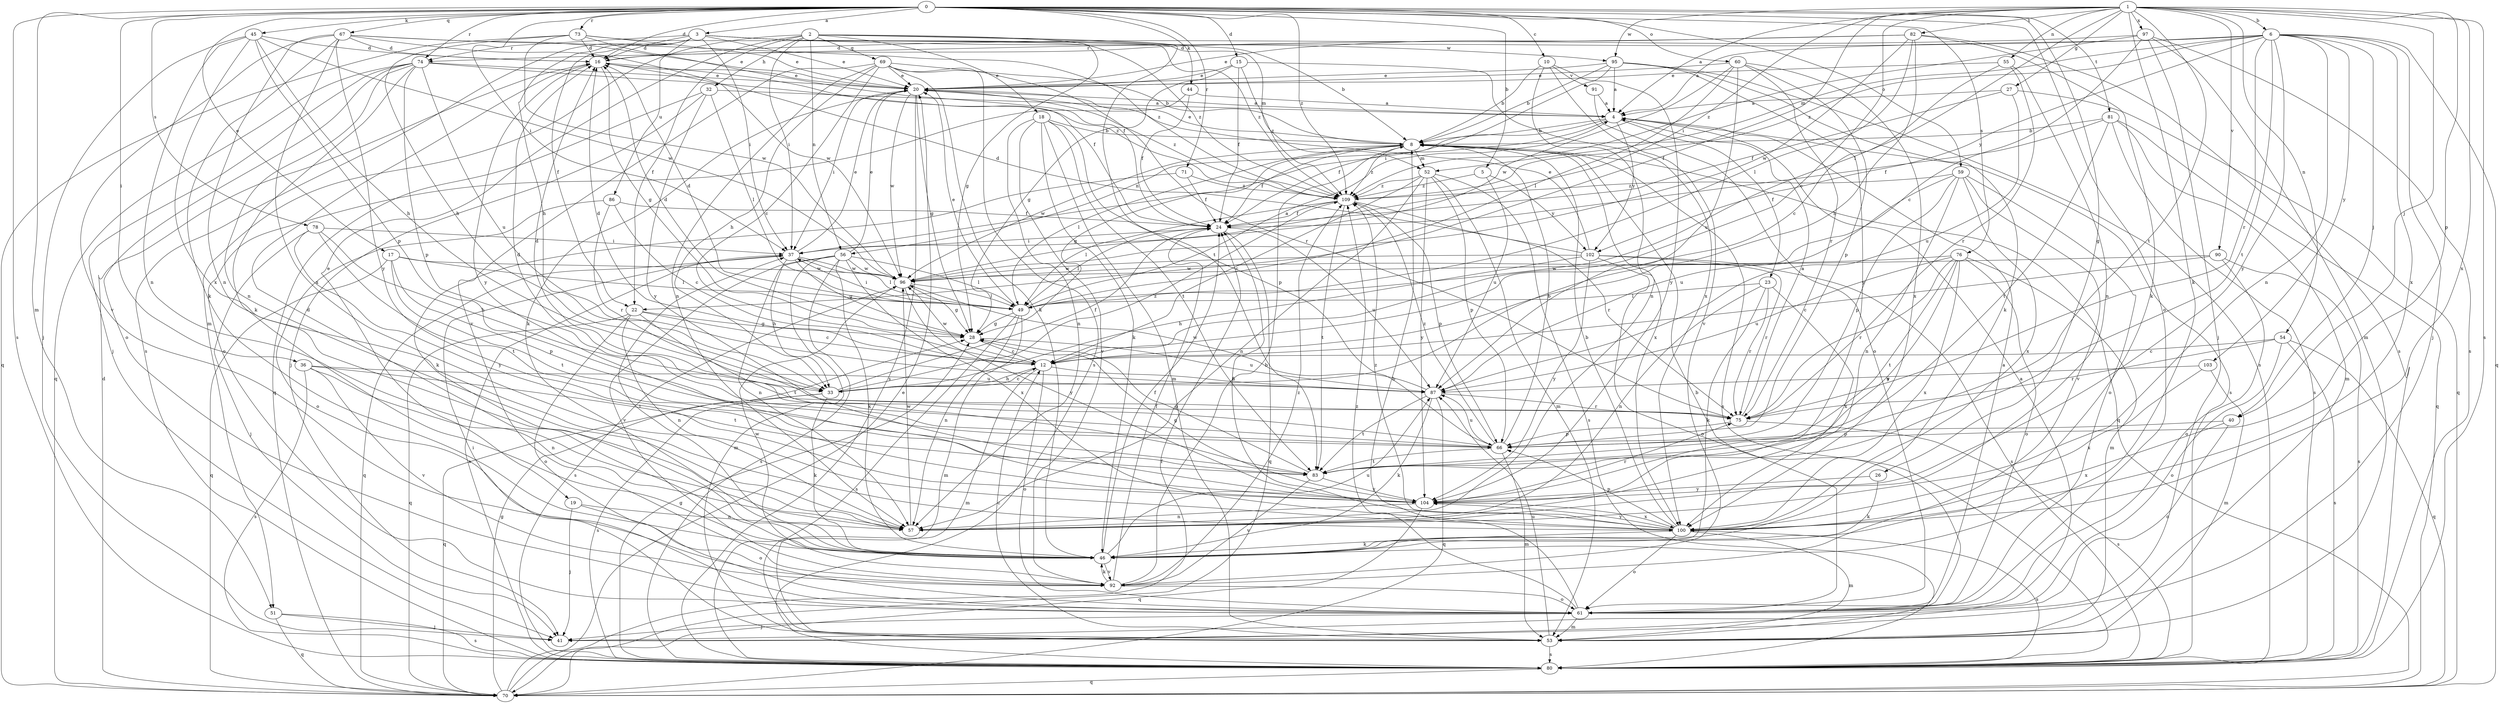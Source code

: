 strict digraph  {
0;
1;
2;
3;
4;
5;
6;
8;
10;
12;
15;
16;
17;
18;
19;
20;
22;
23;
24;
26;
27;
28;
32;
33;
36;
37;
40;
41;
44;
45;
46;
49;
51;
52;
53;
54;
55;
56;
57;
59;
60;
61;
66;
67;
69;
70;
71;
73;
74;
75;
76;
78;
80;
81;
82;
83;
86;
87;
90;
91;
92;
95;
96;
97;
100;
102;
103;
104;
109;
0 -> 3  [label=a];
0 -> 5  [label=b];
0 -> 10  [label=c];
0 -> 15  [label=d];
0 -> 16  [label=d];
0 -> 17  [label=e];
0 -> 26  [label=g];
0 -> 36  [label=i];
0 -> 37  [label=i];
0 -> 44  [label=k];
0 -> 45  [label=k];
0 -> 51  [label=m];
0 -> 59  [label=o];
0 -> 60  [label=o];
0 -> 61  [label=o];
0 -> 67  [label=q];
0 -> 71  [label=r];
0 -> 73  [label=r];
0 -> 74  [label=r];
0 -> 76  [label=s];
0 -> 78  [label=s];
0 -> 80  [label=s];
0 -> 81  [label=t];
0 -> 109  [label=z];
1 -> 4  [label=a];
1 -> 6  [label=b];
1 -> 12  [label=c];
1 -> 22  [label=f];
1 -> 27  [label=g];
1 -> 37  [label=i];
1 -> 40  [label=j];
1 -> 46  [label=k];
1 -> 49  [label=l];
1 -> 54  [label=n];
1 -> 55  [label=n];
1 -> 66  [label=p];
1 -> 80  [label=s];
1 -> 82  [label=t];
1 -> 83  [label=t];
1 -> 90  [label=v];
1 -> 95  [label=w];
1 -> 97  [label=x];
1 -> 100  [label=x];
2 -> 8  [label=b];
2 -> 18  [label=e];
2 -> 19  [label=e];
2 -> 22  [label=f];
2 -> 28  [label=g];
2 -> 32  [label=h];
2 -> 37  [label=i];
2 -> 51  [label=m];
2 -> 56  [label=n];
2 -> 69  [label=q];
2 -> 83  [label=t];
3 -> 16  [label=d];
3 -> 20  [label=e];
3 -> 22  [label=f];
3 -> 33  [label=h];
3 -> 37  [label=i];
3 -> 52  [label=m];
3 -> 74  [label=r];
3 -> 80  [label=s];
3 -> 86  [label=u];
3 -> 95  [label=w];
3 -> 109  [label=z];
4 -> 8  [label=b];
4 -> 23  [label=f];
4 -> 24  [label=f];
4 -> 56  [label=n];
4 -> 80  [label=s];
4 -> 102  [label=y];
5 -> 87  [label=u];
5 -> 102  [label=y];
5 -> 109  [label=z];
6 -> 4  [label=a];
6 -> 40  [label=j];
6 -> 41  [label=j];
6 -> 52  [label=m];
6 -> 57  [label=n];
6 -> 70  [label=q];
6 -> 74  [label=r];
6 -> 75  [label=r];
6 -> 83  [label=t];
6 -> 100  [label=x];
6 -> 102  [label=y];
6 -> 103  [label=y];
6 -> 104  [label=y];
6 -> 109  [label=z];
8 -> 20  [label=e];
8 -> 24  [label=f];
8 -> 28  [label=g];
8 -> 49  [label=l];
8 -> 52  [label=m];
8 -> 70  [label=q];
8 -> 80  [label=s];
8 -> 96  [label=w];
8 -> 100  [label=x];
8 -> 109  [label=z];
10 -> 8  [label=b];
10 -> 57  [label=n];
10 -> 91  [label=v];
10 -> 92  [label=v];
10 -> 104  [label=y];
12 -> 16  [label=d];
12 -> 33  [label=h];
12 -> 53  [label=m];
12 -> 61  [label=o];
12 -> 87  [label=u];
12 -> 96  [label=w];
15 -> 20  [label=e];
15 -> 24  [label=f];
15 -> 28  [label=g];
15 -> 100  [label=x];
15 -> 109  [label=z];
16 -> 20  [label=e];
16 -> 24  [label=f];
16 -> 28  [label=g];
16 -> 104  [label=y];
17 -> 49  [label=l];
17 -> 66  [label=p];
17 -> 70  [label=q];
17 -> 83  [label=t];
17 -> 96  [label=w];
18 -> 8  [label=b];
18 -> 46  [label=k];
18 -> 53  [label=m];
18 -> 57  [label=n];
18 -> 66  [label=p];
18 -> 83  [label=t];
18 -> 92  [label=v];
19 -> 41  [label=j];
19 -> 57  [label=n];
19 -> 61  [label=o];
20 -> 4  [label=a];
20 -> 28  [label=g];
20 -> 37  [label=i];
20 -> 46  [label=k];
20 -> 80  [label=s];
20 -> 96  [label=w];
20 -> 109  [label=z];
22 -> 12  [label=c];
22 -> 28  [label=g];
22 -> 57  [label=n];
22 -> 61  [label=o];
22 -> 70  [label=q];
22 -> 83  [label=t];
23 -> 46  [label=k];
23 -> 49  [label=l];
23 -> 57  [label=n];
23 -> 75  [label=r];
23 -> 100  [label=x];
24 -> 37  [label=i];
24 -> 49  [label=l];
24 -> 70  [label=q];
24 -> 87  [label=u];
26 -> 46  [label=k];
26 -> 104  [label=y];
27 -> 4  [label=a];
27 -> 24  [label=f];
27 -> 70  [label=q];
27 -> 87  [label=u];
28 -> 12  [label=c];
28 -> 16  [label=d];
28 -> 87  [label=u];
32 -> 4  [label=a];
32 -> 41  [label=j];
32 -> 49  [label=l];
32 -> 70  [label=q];
32 -> 104  [label=y];
33 -> 12  [label=c];
33 -> 24  [label=f];
33 -> 46  [label=k];
33 -> 70  [label=q];
33 -> 80  [label=s];
33 -> 109  [label=z];
36 -> 57  [label=n];
36 -> 80  [label=s];
36 -> 83  [label=t];
36 -> 87  [label=u];
36 -> 92  [label=v];
37 -> 20  [label=e];
37 -> 28  [label=g];
37 -> 33  [label=h];
37 -> 49  [label=l];
37 -> 70  [label=q];
37 -> 80  [label=s];
37 -> 96  [label=w];
40 -> 61  [label=o];
40 -> 66  [label=p];
40 -> 100  [label=x];
41 -> 4  [label=a];
44 -> 4  [label=a];
44 -> 24  [label=f];
44 -> 61  [label=o];
45 -> 16  [label=d];
45 -> 33  [label=h];
45 -> 41  [label=j];
45 -> 57  [label=n];
45 -> 66  [label=p];
45 -> 96  [label=w];
45 -> 100  [label=x];
46 -> 16  [label=d];
46 -> 24  [label=f];
46 -> 37  [label=i];
46 -> 87  [label=u];
46 -> 92  [label=v];
49 -> 4  [label=a];
49 -> 16  [label=d];
49 -> 20  [label=e];
49 -> 28  [label=g];
49 -> 37  [label=i];
49 -> 53  [label=m];
49 -> 57  [label=n];
49 -> 80  [label=s];
51 -> 41  [label=j];
51 -> 70  [label=q];
51 -> 80  [label=s];
52 -> 12  [label=c];
52 -> 53  [label=m];
52 -> 57  [label=n];
52 -> 66  [label=p];
52 -> 80  [label=s];
52 -> 104  [label=y];
52 -> 109  [label=z];
53 -> 8  [label=b];
53 -> 12  [label=c];
53 -> 37  [label=i];
53 -> 80  [label=s];
53 -> 87  [label=u];
54 -> 12  [label=c];
54 -> 61  [label=o];
54 -> 70  [label=q];
54 -> 75  [label=r];
54 -> 80  [label=s];
55 -> 12  [label=c];
55 -> 20  [label=e];
55 -> 57  [label=n];
55 -> 75  [label=r];
56 -> 20  [label=e];
56 -> 46  [label=k];
56 -> 49  [label=l];
56 -> 53  [label=m];
56 -> 57  [label=n];
56 -> 80  [label=s];
56 -> 92  [label=v];
56 -> 96  [label=w];
56 -> 100  [label=x];
57 -> 96  [label=w];
59 -> 57  [label=n];
59 -> 61  [label=o];
59 -> 66  [label=p];
59 -> 87  [label=u];
59 -> 92  [label=v];
59 -> 100  [label=x];
59 -> 109  [label=z];
60 -> 20  [label=e];
60 -> 49  [label=l];
60 -> 66  [label=p];
60 -> 75  [label=r];
60 -> 87  [label=u];
60 -> 96  [label=w];
60 -> 100  [label=x];
61 -> 4  [label=a];
61 -> 8  [label=b];
61 -> 41  [label=j];
61 -> 53  [label=m];
61 -> 109  [label=z];
66 -> 8  [label=b];
66 -> 16  [label=d];
66 -> 53  [label=m];
66 -> 83  [label=t];
66 -> 87  [label=u];
66 -> 109  [label=z];
67 -> 16  [label=d];
67 -> 20  [label=e];
67 -> 46  [label=k];
67 -> 57  [label=n];
67 -> 92  [label=v];
67 -> 96  [label=w];
67 -> 100  [label=x];
67 -> 104  [label=y];
67 -> 109  [label=z];
69 -> 8  [label=b];
69 -> 12  [label=c];
69 -> 20  [label=e];
69 -> 33  [label=h];
69 -> 46  [label=k];
69 -> 57  [label=n];
69 -> 75  [label=r];
69 -> 80  [label=s];
69 -> 92  [label=v];
70 -> 16  [label=d];
70 -> 20  [label=e];
70 -> 24  [label=f];
70 -> 28  [label=g];
71 -> 24  [label=f];
71 -> 46  [label=k];
71 -> 109  [label=z];
73 -> 16  [label=d];
73 -> 20  [label=e];
73 -> 24  [label=f];
73 -> 33  [label=h];
73 -> 70  [label=q];
73 -> 96  [label=w];
73 -> 109  [label=z];
74 -> 20  [label=e];
74 -> 41  [label=j];
74 -> 46  [label=k];
74 -> 57  [label=n];
74 -> 61  [label=o];
74 -> 66  [label=p];
74 -> 70  [label=q];
74 -> 87  [label=u];
74 -> 109  [label=z];
75 -> 4  [label=a];
75 -> 16  [label=d];
75 -> 66  [label=p];
75 -> 80  [label=s];
76 -> 53  [label=m];
76 -> 61  [label=o];
76 -> 75  [label=r];
76 -> 83  [label=t];
76 -> 87  [label=u];
76 -> 96  [label=w];
76 -> 100  [label=x];
76 -> 104  [label=y];
78 -> 33  [label=h];
78 -> 37  [label=i];
78 -> 41  [label=j];
78 -> 83  [label=t];
78 -> 104  [label=y];
80 -> 28  [label=g];
80 -> 70  [label=q];
81 -> 8  [label=b];
81 -> 24  [label=f];
81 -> 53  [label=m];
81 -> 70  [label=q];
81 -> 80  [label=s];
81 -> 83  [label=t];
82 -> 16  [label=d];
82 -> 20  [label=e];
82 -> 33  [label=h];
82 -> 46  [label=k];
82 -> 49  [label=l];
82 -> 80  [label=s];
82 -> 96  [label=w];
83 -> 28  [label=g];
83 -> 92  [label=v];
83 -> 104  [label=y];
86 -> 12  [label=c];
86 -> 24  [label=f];
86 -> 61  [label=o];
86 -> 75  [label=r];
87 -> 46  [label=k];
87 -> 70  [label=q];
87 -> 75  [label=r];
87 -> 83  [label=t];
87 -> 96  [label=w];
90 -> 12  [label=c];
90 -> 61  [label=o];
90 -> 80  [label=s];
90 -> 96  [label=w];
91 -> 4  [label=a];
91 -> 61  [label=o];
92 -> 8  [label=b];
92 -> 24  [label=f];
92 -> 46  [label=k];
92 -> 61  [label=o];
92 -> 96  [label=w];
92 -> 109  [label=z];
95 -> 4  [label=a];
95 -> 8  [label=b];
95 -> 20  [label=e];
95 -> 37  [label=i];
95 -> 46  [label=k];
95 -> 80  [label=s];
95 -> 104  [label=y];
96 -> 28  [label=g];
96 -> 49  [label=l];
96 -> 80  [label=s];
96 -> 104  [label=y];
97 -> 12  [label=c];
97 -> 16  [label=d];
97 -> 41  [label=j];
97 -> 53  [label=m];
97 -> 80  [label=s];
97 -> 109  [label=z];
100 -> 8  [label=b];
100 -> 24  [label=f];
100 -> 46  [label=k];
100 -> 53  [label=m];
100 -> 61  [label=o];
100 -> 66  [label=p];
100 -> 80  [label=s];
100 -> 104  [label=y];
100 -> 109  [label=z];
102 -> 16  [label=d];
102 -> 20  [label=e];
102 -> 33  [label=h];
102 -> 61  [label=o];
102 -> 75  [label=r];
102 -> 80  [label=s];
102 -> 96  [label=w];
102 -> 104  [label=y];
103 -> 53  [label=m];
103 -> 87  [label=u];
103 -> 100  [label=x];
104 -> 28  [label=g];
104 -> 57  [label=n];
104 -> 70  [label=q];
104 -> 75  [label=r];
104 -> 100  [label=x];
109 -> 24  [label=f];
109 -> 49  [label=l];
109 -> 66  [label=p];
109 -> 75  [label=r];
109 -> 83  [label=t];
}
